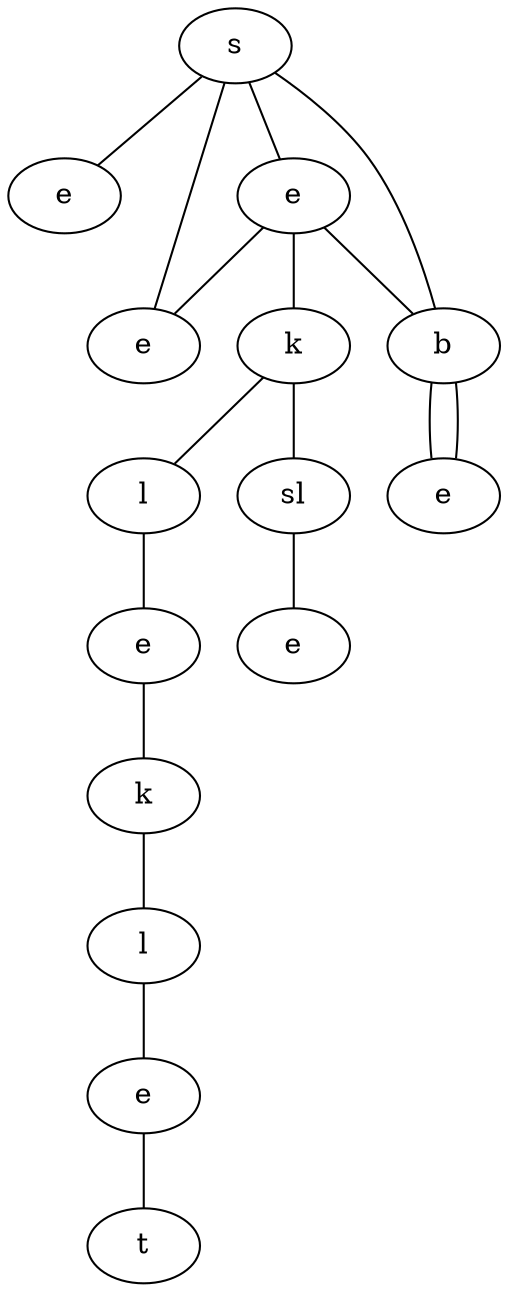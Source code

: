 graph {
mAzP[label="s"]
TuQU[label="e"]
tWQZ[label="e"]
JRIr[label="e"]
PHOh[label="b"]
KjSh[label="k"]
cCDp[label="e"]
HkNM[label="l"]
DfBe[label="sl"]
qzYG[label="e"]
BYzB[label="e"]
YMHO[label="k"]
uXov[label="l"]
ytvO[label="e"]
kAzt[label="t"]
mAzP -- TuQU
mAzP -- tWQZ
mAzP -- JRIr
mAzP -- PHOh
tWQZ -- KjSh
tWQZ -- JRIr
tWQZ -- PHOh
PHOh -- cCDp
KjSh -- HkNM
KjSh -- DfBe
PHOh -- cCDp
HkNM -- qzYG
DfBe -- BYzB
qzYG -- YMHO
YMHO -- uXov
uXov -- ytvO
ytvO -- kAzt
}